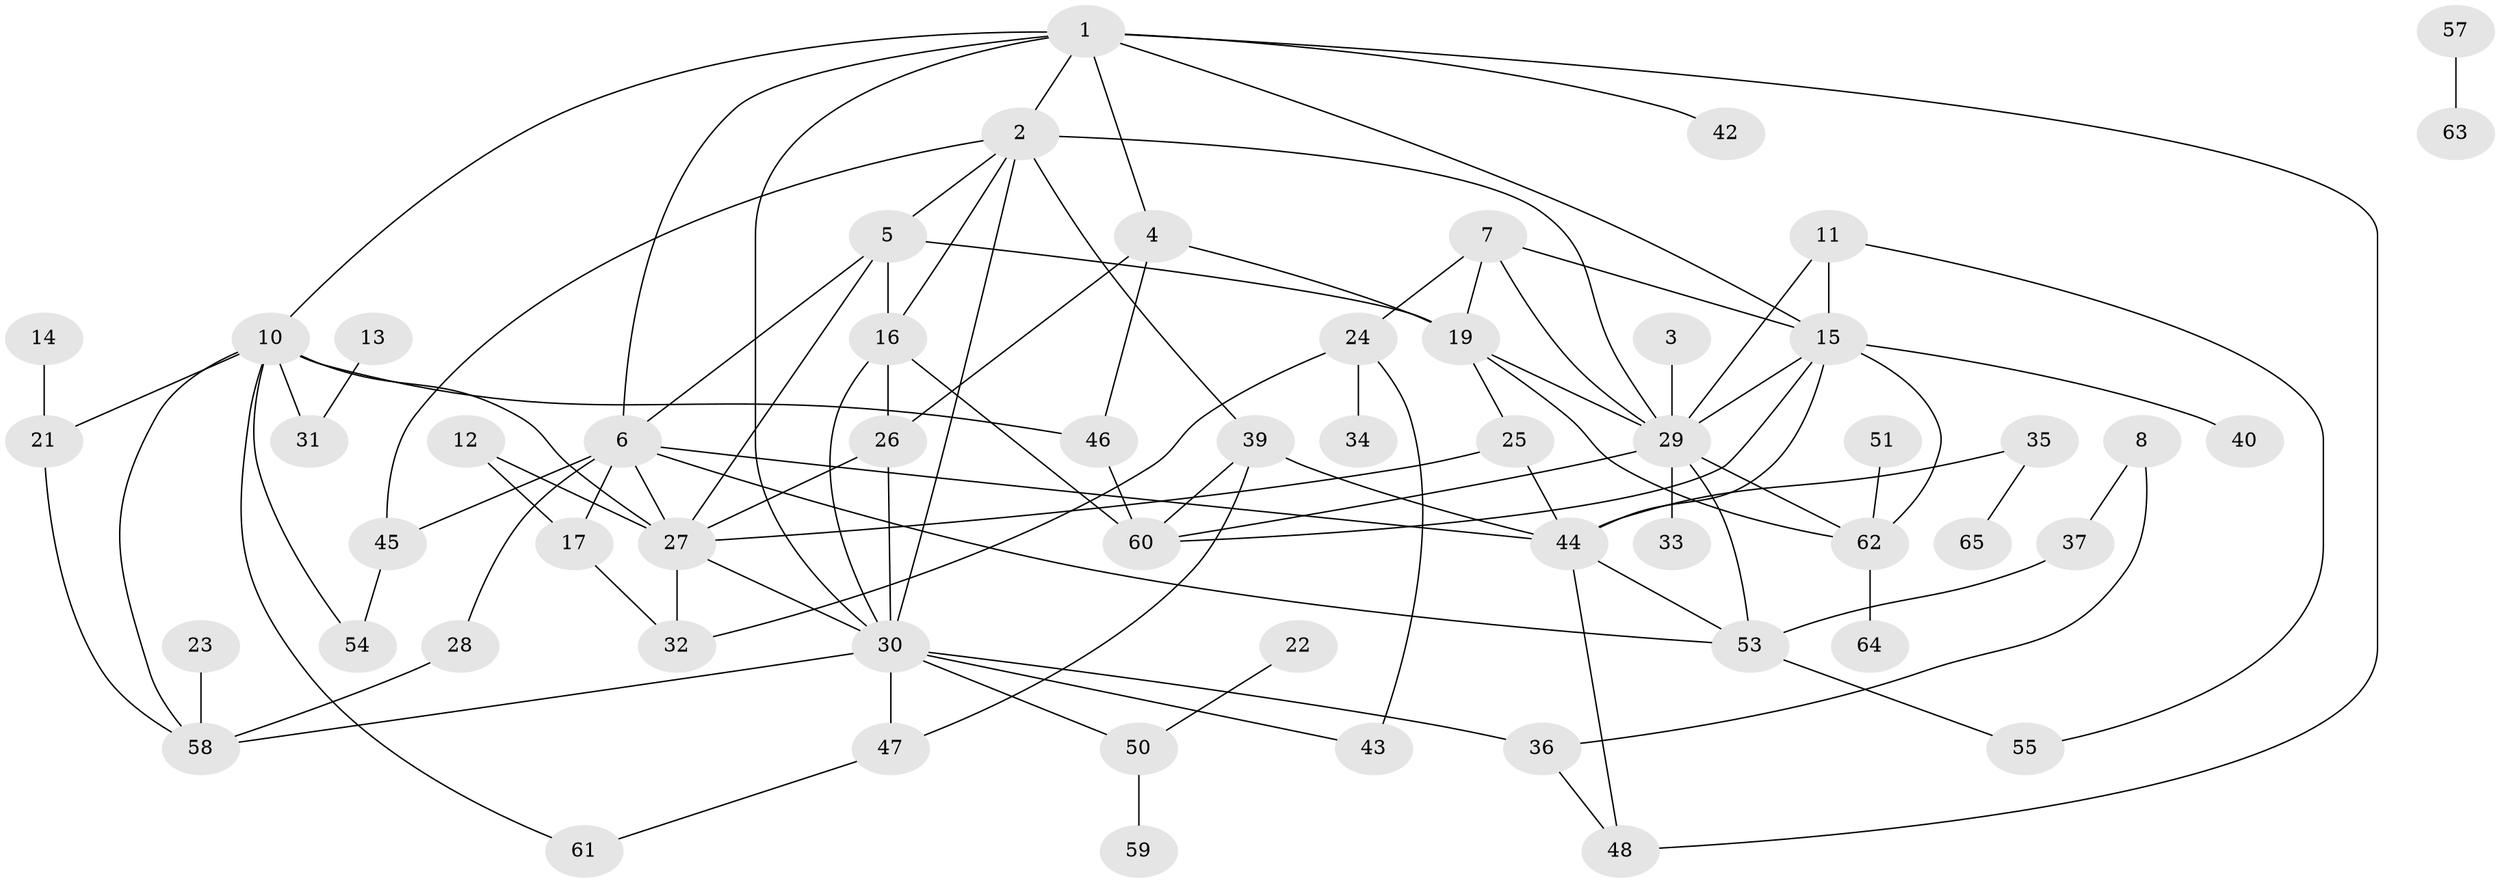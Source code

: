 // original degree distribution, {5: 0.10852713178294573, 2: 0.2248062015503876, 1: 0.18604651162790697, 3: 0.23255813953488372, 4: 0.16279069767441862, 0: 0.05426356589147287, 6: 0.015503875968992248, 7: 0.015503875968992248}
// Generated by graph-tools (version 1.1) at 2025/48/03/04/25 22:48:26]
// undirected, 57 vertices, 99 edges
graph export_dot {
  node [color=gray90,style=filled];
  1;
  2;
  3;
  4;
  5;
  6;
  7;
  8;
  10;
  11;
  12;
  13;
  14;
  15;
  16;
  17;
  19;
  21;
  22;
  23;
  24;
  25;
  26;
  27;
  28;
  29;
  30;
  31;
  32;
  33;
  34;
  35;
  36;
  37;
  39;
  40;
  42;
  43;
  44;
  45;
  46;
  47;
  48;
  50;
  51;
  53;
  54;
  55;
  57;
  58;
  59;
  60;
  61;
  62;
  63;
  64;
  65;
  1 -- 2 [weight=1.0];
  1 -- 4 [weight=1.0];
  1 -- 6 [weight=2.0];
  1 -- 10 [weight=1.0];
  1 -- 15 [weight=2.0];
  1 -- 30 [weight=1.0];
  1 -- 42 [weight=1.0];
  1 -- 48 [weight=1.0];
  2 -- 5 [weight=1.0];
  2 -- 16 [weight=1.0];
  2 -- 29 [weight=1.0];
  2 -- 30 [weight=1.0];
  2 -- 39 [weight=1.0];
  2 -- 45 [weight=1.0];
  3 -- 29 [weight=1.0];
  4 -- 19 [weight=1.0];
  4 -- 26 [weight=1.0];
  4 -- 46 [weight=1.0];
  5 -- 6 [weight=1.0];
  5 -- 16 [weight=3.0];
  5 -- 19 [weight=1.0];
  5 -- 27 [weight=1.0];
  6 -- 17 [weight=1.0];
  6 -- 27 [weight=1.0];
  6 -- 28 [weight=1.0];
  6 -- 44 [weight=1.0];
  6 -- 45 [weight=1.0];
  6 -- 53 [weight=1.0];
  7 -- 15 [weight=1.0];
  7 -- 19 [weight=1.0];
  7 -- 24 [weight=2.0];
  7 -- 29 [weight=2.0];
  8 -- 36 [weight=1.0];
  8 -- 37 [weight=1.0];
  10 -- 21 [weight=1.0];
  10 -- 27 [weight=1.0];
  10 -- 31 [weight=2.0];
  10 -- 46 [weight=1.0];
  10 -- 54 [weight=1.0];
  10 -- 58 [weight=1.0];
  10 -- 61 [weight=1.0];
  11 -- 15 [weight=1.0];
  11 -- 29 [weight=1.0];
  11 -- 55 [weight=1.0];
  12 -- 17 [weight=1.0];
  12 -- 27 [weight=1.0];
  13 -- 31 [weight=1.0];
  14 -- 21 [weight=1.0];
  15 -- 29 [weight=2.0];
  15 -- 40 [weight=1.0];
  15 -- 44 [weight=1.0];
  15 -- 60 [weight=1.0];
  15 -- 62 [weight=2.0];
  16 -- 26 [weight=1.0];
  16 -- 30 [weight=1.0];
  16 -- 60 [weight=1.0];
  17 -- 32 [weight=1.0];
  19 -- 25 [weight=1.0];
  19 -- 29 [weight=1.0];
  19 -- 62 [weight=1.0];
  21 -- 58 [weight=1.0];
  22 -- 50 [weight=1.0];
  23 -- 58 [weight=1.0];
  24 -- 32 [weight=1.0];
  24 -- 34 [weight=1.0];
  24 -- 43 [weight=1.0];
  25 -- 27 [weight=1.0];
  25 -- 44 [weight=1.0];
  26 -- 27 [weight=1.0];
  26 -- 30 [weight=1.0];
  27 -- 30 [weight=2.0];
  27 -- 32 [weight=1.0];
  28 -- 58 [weight=2.0];
  29 -- 33 [weight=1.0];
  29 -- 53 [weight=1.0];
  29 -- 60 [weight=1.0];
  29 -- 62 [weight=1.0];
  30 -- 36 [weight=1.0];
  30 -- 43 [weight=1.0];
  30 -- 47 [weight=1.0];
  30 -- 50 [weight=1.0];
  30 -- 58 [weight=1.0];
  35 -- 44 [weight=1.0];
  35 -- 65 [weight=1.0];
  36 -- 48 [weight=1.0];
  37 -- 53 [weight=1.0];
  39 -- 44 [weight=1.0];
  39 -- 47 [weight=1.0];
  39 -- 60 [weight=1.0];
  44 -- 48 [weight=1.0];
  44 -- 53 [weight=1.0];
  45 -- 54 [weight=1.0];
  46 -- 60 [weight=1.0];
  47 -- 61 [weight=1.0];
  50 -- 59 [weight=1.0];
  51 -- 62 [weight=1.0];
  53 -- 55 [weight=1.0];
  57 -- 63 [weight=1.0];
  62 -- 64 [weight=1.0];
}
